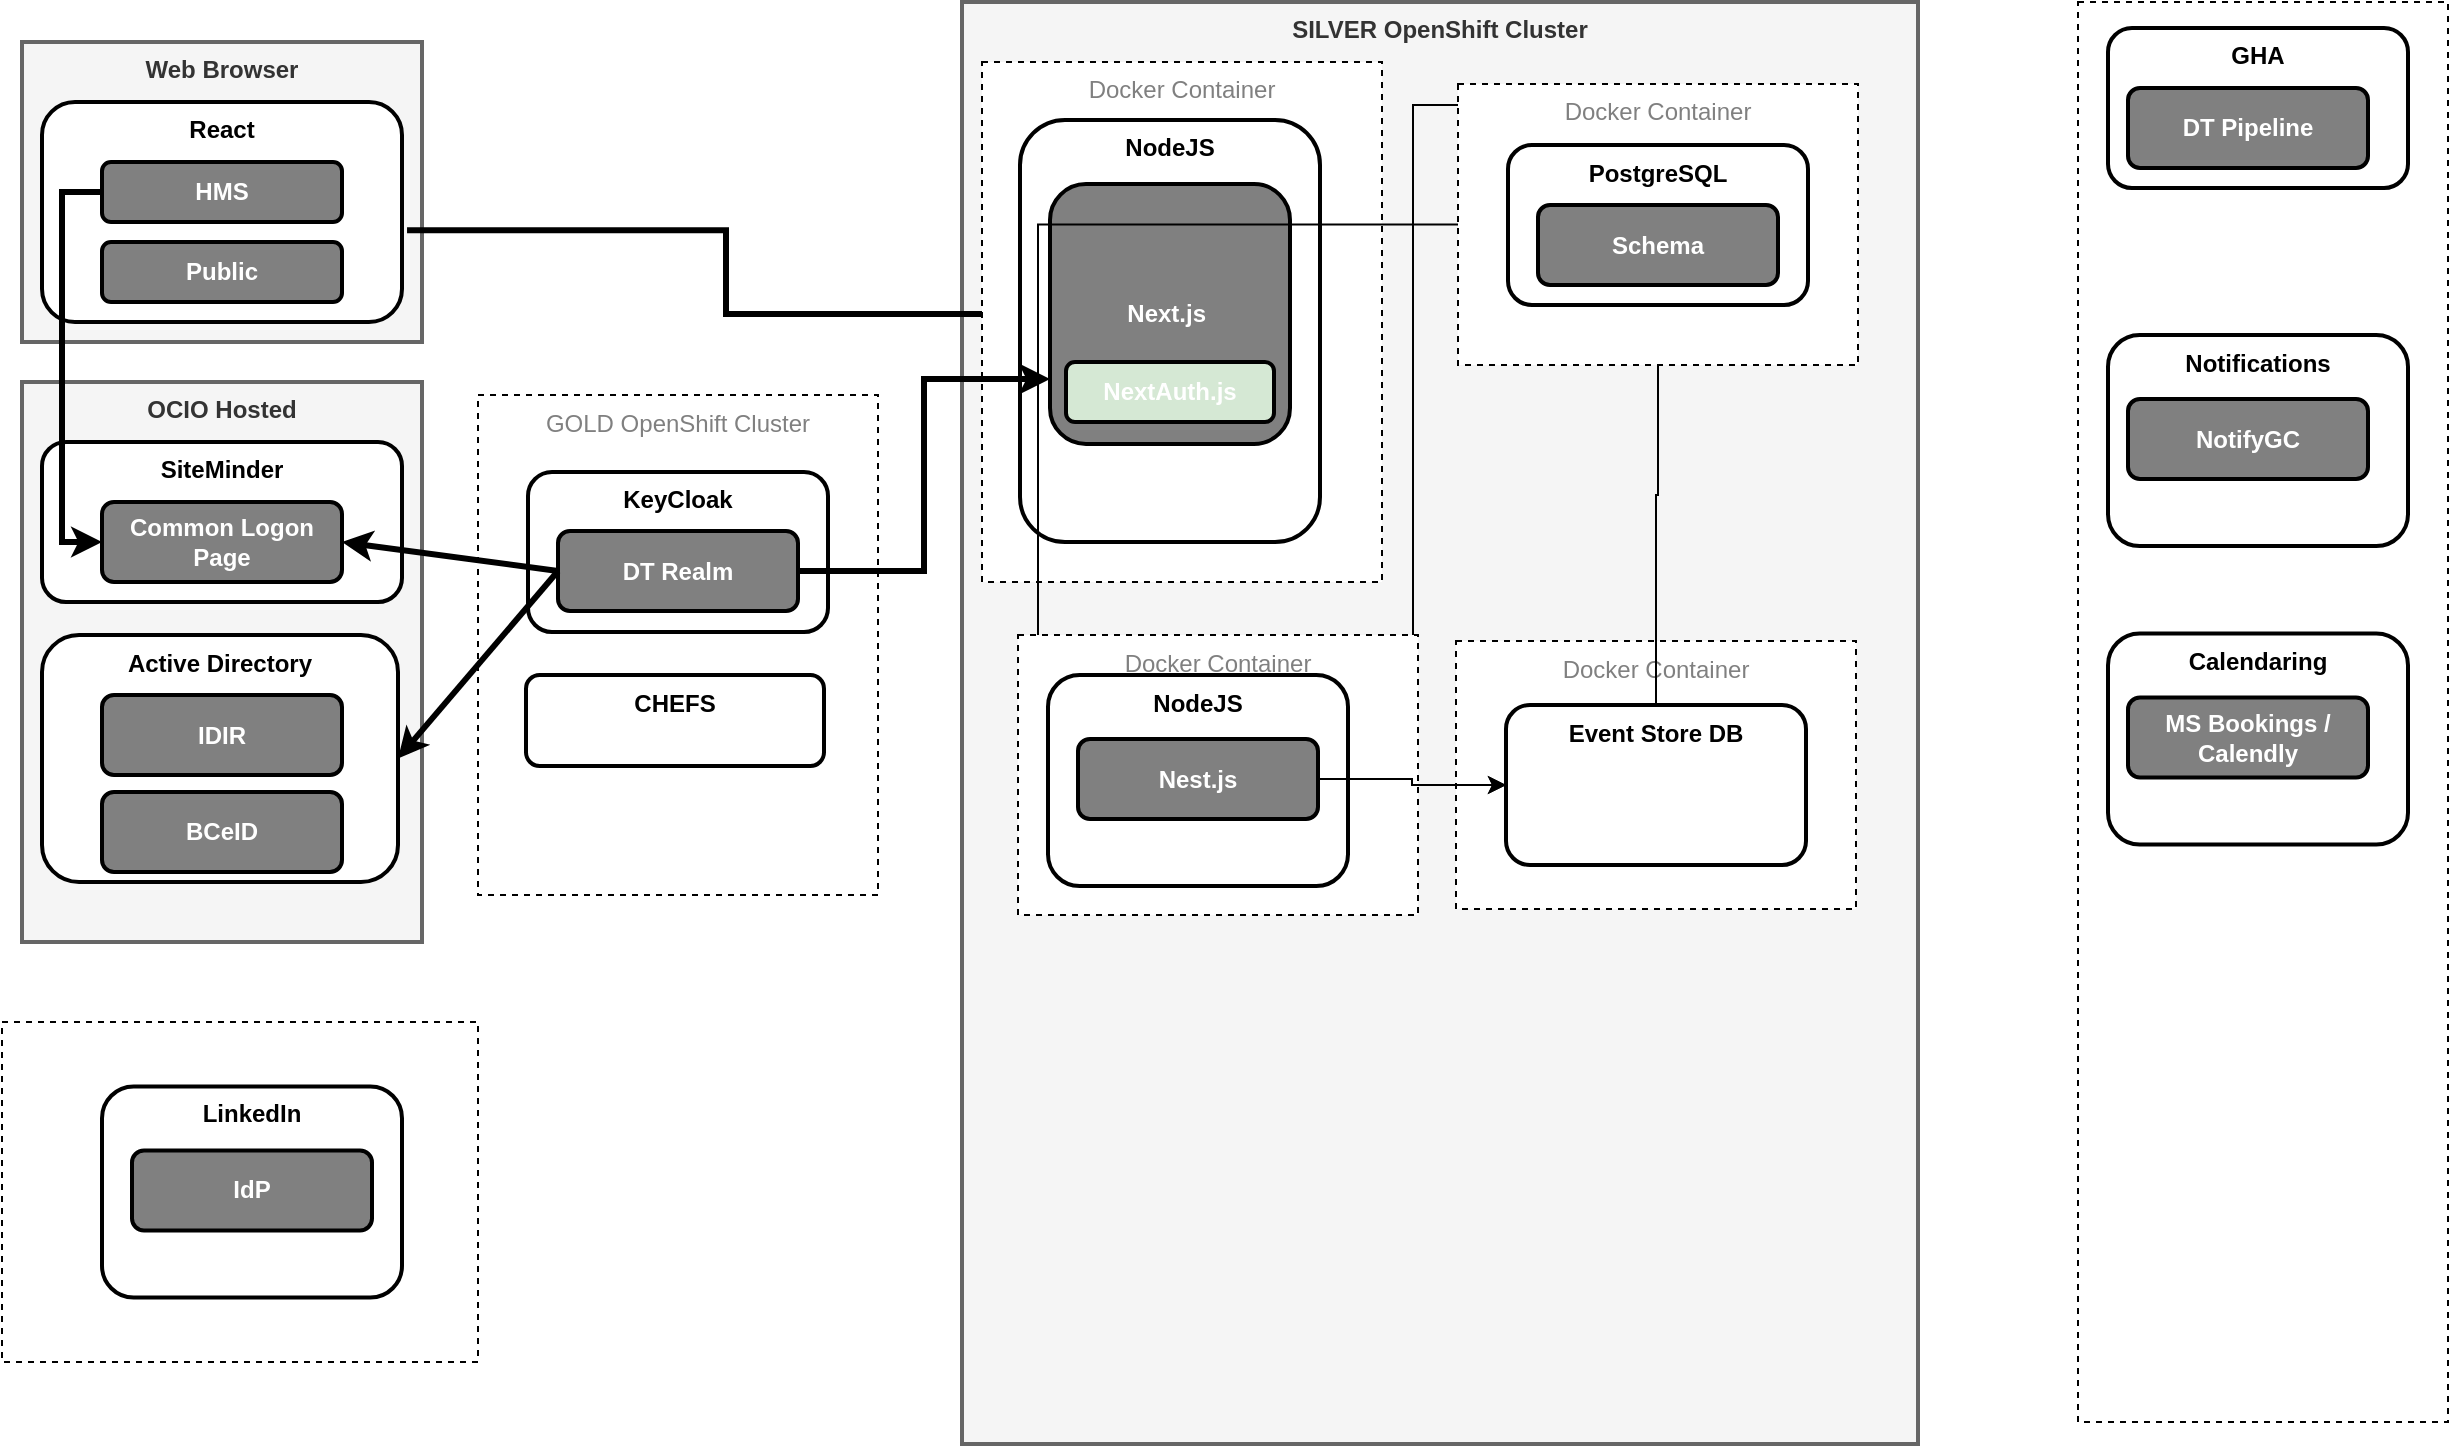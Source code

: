 <mxfile version="21.6.5" type="device" pages="2">
  <diagram id="6HLd_mwrC9RvBNphtoS-" name="Architecture Diagram">
    <mxGraphModel dx="1976" dy="1209" grid="1" gridSize="10" guides="1" tooltips="1" connect="1" arrows="1" fold="1" page="1" pageScale="1" pageWidth="1400" pageHeight="850" math="0" shadow="0">
      <root>
        <mxCell id="K_QBuxMU5SZqhzT2xsRf-0" />
        <mxCell id="K_QBuxMU5SZqhzT2xsRf-1" parent="K_QBuxMU5SZqhzT2xsRf-0" />
        <mxCell id="HckMGEewVgxjDHICPdSF-1" value="" style="rounded=0;whiteSpace=wrap;html=1;strokeWidth=1;fillColor=#FFFFFF;fontColor=#808080;dashed=1;verticalAlign=top;" vertex="1" parent="K_QBuxMU5SZqhzT2xsRf-1">
          <mxGeometry x="52" y="520" width="238" height="170" as="geometry" />
        </mxCell>
        <mxCell id="1aVcnSjk-FRP3_ZyV93Z-18" value="" style="rounded=0;whiteSpace=wrap;html=1;strokeWidth=1;fillColor=#FFFFFF;fontColor=#808080;dashed=1;verticalAlign=top;" parent="K_QBuxMU5SZqhzT2xsRf-1" vertex="1">
          <mxGeometry x="1090" y="10" width="185" height="710" as="geometry" />
        </mxCell>
        <mxCell id="1aVcnSjk-FRP3_ZyV93Z-11" value="NodeJS" style="rounded=1;whiteSpace=wrap;html=1;strokeWidth=2;verticalAlign=top;fontStyle=1" parent="K_QBuxMU5SZqhzT2xsRf-1" vertex="1">
          <mxGeometry x="849" y="435.5" width="150" height="211" as="geometry" />
        </mxCell>
        <mxCell id="K_QBuxMU5SZqhzT2xsRf-2" value="Web Browser" style="rounded=0;whiteSpace=wrap;html=1;verticalAlign=top;fillColor=#f5f5f5;strokeColor=#666666;fontColor=#333333;strokeWidth=2;fontStyle=1" parent="K_QBuxMU5SZqhzT2xsRf-1" vertex="1">
          <mxGeometry x="62" y="30" width="200" height="150" as="geometry" />
        </mxCell>
        <mxCell id="K_QBuxMU5SZqhzT2xsRf-3" value="React" style="rounded=1;whiteSpace=wrap;html=1;strokeWidth=2;verticalAlign=top;fontStyle=1" parent="K_QBuxMU5SZqhzT2xsRf-1" vertex="1">
          <mxGeometry x="72" y="60" width="180" height="110" as="geometry" />
        </mxCell>
        <mxCell id="K_QBuxMU5SZqhzT2xsRf-4" value="HMS" style="rounded=1;whiteSpace=wrap;html=1;strokeWidth=2;fillColor=#808080;fontColor=#FFFFFF;fontStyle=1" parent="K_QBuxMU5SZqhzT2xsRf-1" vertex="1">
          <mxGeometry x="102" y="90" width="120" height="30" as="geometry" />
        </mxCell>
        <mxCell id="K_QBuxMU5SZqhzT2xsRf-5" value="Public" style="rounded=1;whiteSpace=wrap;html=1;strokeWidth=2;fillColor=#808080;fontColor=#FFFFFF;fontStyle=1;" parent="K_QBuxMU5SZqhzT2xsRf-1" vertex="1">
          <mxGeometry x="102" y="130" width="120" height="30" as="geometry" />
        </mxCell>
        <mxCell id="K_QBuxMU5SZqhzT2xsRf-6" value="OCIO Hosted" style="rounded=0;whiteSpace=wrap;html=1;verticalAlign=top;fillColor=#f5f5f5;strokeColor=#666666;fontColor=#333333;strokeWidth=2;fontStyle=1" parent="K_QBuxMU5SZqhzT2xsRf-1" vertex="1">
          <mxGeometry x="62" y="200" width="200" height="280" as="geometry" />
        </mxCell>
        <mxCell id="K_QBuxMU5SZqhzT2xsRf-7" value="SiteMinder" style="rounded=1;whiteSpace=wrap;html=1;strokeWidth=2;verticalAlign=top;fontStyle=1" parent="K_QBuxMU5SZqhzT2xsRf-1" vertex="1">
          <mxGeometry x="72" y="230" width="180" height="80" as="geometry" />
        </mxCell>
        <mxCell id="K_QBuxMU5SZqhzT2xsRf-8" value="Common Logon Page" style="rounded=1;whiteSpace=wrap;html=1;strokeWidth=2;fillColor=#808080;fontColor=#FFFFFF;fontStyle=1" parent="K_QBuxMU5SZqhzT2xsRf-1" vertex="1">
          <mxGeometry x="102" y="260" width="120" height="40" as="geometry" />
        </mxCell>
        <mxCell id="K_QBuxMU5SZqhzT2xsRf-12" style="edgeStyle=orthogonalEdgeStyle;rounded=0;orthogonalLoop=1;jettySize=auto;html=1;startArrow=classic;startFill=1;endArrow=none;endFill=0;fontColor=#FFFFFF;entryX=0;entryY=0.5;entryDx=0;entryDy=0;strokeWidth=3;exitX=0;exitY=0.5;exitDx=0;exitDy=0;" parent="K_QBuxMU5SZqhzT2xsRf-1" source="K_QBuxMU5SZqhzT2xsRf-8" target="K_QBuxMU5SZqhzT2xsRf-4" edge="1">
          <mxGeometry relative="1" as="geometry">
            <mxPoint x="2" y="115" as="targetPoint" />
            <mxPoint x="102" y="280" as="sourcePoint" />
          </mxGeometry>
        </mxCell>
        <mxCell id="K_QBuxMU5SZqhzT2xsRf-16" value="SILVER OpenShift Cluster" style="rounded=0;whiteSpace=wrap;html=1;verticalAlign=top;fillColor=#f5f5f5;strokeColor=#666666;fontColor=#333333;strokeWidth=2;fontStyle=1" parent="K_QBuxMU5SZqhzT2xsRf-1" vertex="1">
          <mxGeometry x="532" y="10" width="478" height="721" as="geometry" />
        </mxCell>
        <mxCell id="K_QBuxMU5SZqhzT2xsRf-23" style="edgeStyle=orthogonalEdgeStyle;rounded=0;orthogonalLoop=1;jettySize=auto;html=1;startArrow=classic;startFill=1;endArrow=none;endFill=0;fontColor=#FFFFFF;entryX=1.014;entryY=0.583;entryDx=0;entryDy=0;strokeWidth=3;entryPerimeter=0;exitX=0;exitY=0.5;exitDx=0;exitDy=0;" parent="K_QBuxMU5SZqhzT2xsRf-1" source="lvxmBx3G2S1z5PVKEt38-3" target="K_QBuxMU5SZqhzT2xsRf-3" edge="1">
          <mxGeometry relative="1" as="geometry">
            <mxPoint x="231.69" y="103.759" as="targetPoint" />
            <mxPoint x="570" y="140" as="sourcePoint" />
          </mxGeometry>
        </mxCell>
        <mxCell id="K_QBuxMU5SZqhzT2xsRf-24" value="GOLD OpenShift Cluster" style="rounded=0;whiteSpace=wrap;html=1;strokeWidth=1;fillColor=#FFFFFF;fontColor=#808080;dashed=1;verticalAlign=top;" parent="K_QBuxMU5SZqhzT2xsRf-1" vertex="1">
          <mxGeometry x="290" y="206.5" width="200" height="250" as="geometry" />
        </mxCell>
        <mxCell id="K_QBuxMU5SZqhzT2xsRf-25" value="KeyCloak" style="rounded=1;whiteSpace=wrap;html=1;strokeWidth=2;verticalAlign=top;fontStyle=1" parent="K_QBuxMU5SZqhzT2xsRf-1" vertex="1">
          <mxGeometry x="315" y="245" width="150" height="80" as="geometry" />
        </mxCell>
        <mxCell id="K_QBuxMU5SZqhzT2xsRf-26" style="rounded=0;orthogonalLoop=1;jettySize=auto;html=1;startArrow=classic;startFill=1;endArrow=none;endFill=0;fontColor=#FFFFFF;strokeWidth=3;exitX=1;exitY=0.5;exitDx=0;exitDy=0;entryX=0;entryY=0.5;entryDx=0;entryDy=0;" parent="K_QBuxMU5SZqhzT2xsRf-1" source="K_QBuxMU5SZqhzT2xsRf-8" edge="1" target="K_QBuxMU5SZqhzT2xsRf-29">
          <mxGeometry relative="1" as="geometry">
            <mxPoint x="340" y="341" as="targetPoint" />
            <mxPoint x="327" y="143.833" as="sourcePoint" />
          </mxGeometry>
        </mxCell>
        <mxCell id="K_QBuxMU5SZqhzT2xsRf-29" value="DT Realm" style="rounded=1;whiteSpace=wrap;html=1;strokeWidth=2;fillColor=#808080;fontColor=#FFFFFF;fontStyle=1" parent="K_QBuxMU5SZqhzT2xsRf-1" vertex="1">
          <mxGeometry x="330" y="274.5" width="120" height="40" as="geometry" />
        </mxCell>
        <mxCell id="K_QBuxMU5SZqhzT2xsRf-32" value="Docker Container" style="rounded=0;whiteSpace=wrap;html=1;strokeWidth=1;fillColor=#FFFFFF;fontColor=#808080;dashed=1;verticalAlign=top;" parent="K_QBuxMU5SZqhzT2xsRf-1" vertex="1">
          <mxGeometry x="542" y="40" width="200" height="260" as="geometry" />
        </mxCell>
        <mxCell id="K_QBuxMU5SZqhzT2xsRf-102" value="Active Directory" style="rounded=1;whiteSpace=wrap;html=1;strokeWidth=2;verticalAlign=top;fontStyle=1" parent="K_QBuxMU5SZqhzT2xsRf-1" vertex="1">
          <mxGeometry x="72" y="326.5" width="178" height="123.5" as="geometry" />
        </mxCell>
        <mxCell id="K_QBuxMU5SZqhzT2xsRf-103" value="IDIR" style="rounded=1;whiteSpace=wrap;html=1;strokeWidth=2;fillColor=#808080;fontColor=#FFFFFF;fontStyle=1" parent="K_QBuxMU5SZqhzT2xsRf-1" vertex="1">
          <mxGeometry x="102" y="356.5" width="120" height="40" as="geometry" />
        </mxCell>
        <mxCell id="K_QBuxMU5SZqhzT2xsRf-104" style="rounded=0;orthogonalLoop=1;jettySize=auto;html=1;startArrow=classic;startFill=1;endArrow=none;endFill=0;fontColor=#FFFFFF;entryX=0;entryY=0.5;entryDx=0;entryDy=0;strokeWidth=3;exitX=1;exitY=0.5;exitDx=0;exitDy=0;" parent="K_QBuxMU5SZqhzT2xsRf-1" source="K_QBuxMU5SZqhzT2xsRf-102" target="K_QBuxMU5SZqhzT2xsRf-29" edge="1">
          <mxGeometry relative="1" as="geometry">
            <mxPoint x="932" y="450" as="targetPoint" />
            <mxPoint x="1032" y="438" as="sourcePoint" />
          </mxGeometry>
        </mxCell>
        <mxCell id="K_QBuxMU5SZqhzT2xsRf-112" value="Docker Container" style="rounded=0;whiteSpace=wrap;html=1;strokeWidth=1;fillColor=#FFFFFF;fontColor=#808080;dashed=1;verticalAlign=top;" parent="K_QBuxMU5SZqhzT2xsRf-1" vertex="1">
          <mxGeometry x="779" y="329.5" width="200" height="134" as="geometry" />
        </mxCell>
        <mxCell id="K_QBuxMU5SZqhzT2xsRf-113" value="GHA" style="rounded=1;whiteSpace=wrap;html=1;strokeWidth=2;verticalAlign=top;fontStyle=1" parent="K_QBuxMU5SZqhzT2xsRf-1" vertex="1">
          <mxGeometry x="1105" y="23" width="150" height="80" as="geometry" />
        </mxCell>
        <mxCell id="K_QBuxMU5SZqhzT2xsRf-114" value="DT Pipeline" style="rounded=1;whiteSpace=wrap;html=1;strokeWidth=2;fillColor=#808080;fontColor=#FFFFFF;fontStyle=1" parent="K_QBuxMU5SZqhzT2xsRf-1" vertex="1">
          <mxGeometry x="1115" y="53" width="120" height="40" as="geometry" />
        </mxCell>
        <mxCell id="lvxmBx3G2S1z5PVKEt38-1" value="NodeJS" style="rounded=1;whiteSpace=wrap;html=1;strokeWidth=2;verticalAlign=top;fontStyle=1" parent="K_QBuxMU5SZqhzT2xsRf-1" vertex="1">
          <mxGeometry x="561" y="69" width="150" height="211" as="geometry" />
        </mxCell>
        <mxCell id="1aVcnSjk-FRP3_ZyV93Z-8" style="edgeStyle=orthogonalEdgeStyle;rounded=0;orthogonalLoop=1;jettySize=auto;html=1;entryX=0;entryY=0.5;entryDx=0;entryDy=0;" parent="K_QBuxMU5SZqhzT2xsRf-1" source="lvxmBx3G2S1z5PVKEt38-2" target="1aVcnSjk-FRP3_ZyV93Z-0" edge="1">
          <mxGeometry relative="1" as="geometry" />
        </mxCell>
        <mxCell id="1aVcnSjk-FRP3_ZyV93Z-9" style="edgeStyle=orthogonalEdgeStyle;rounded=0;orthogonalLoop=1;jettySize=auto;html=1;entryX=0.5;entryY=0;entryDx=0;entryDy=0;" parent="K_QBuxMU5SZqhzT2xsRf-1" source="lvxmBx3G2S1z5PVKEt38-2" target="1aVcnSjk-FRP3_ZyV93Z-5" edge="1">
          <mxGeometry relative="1" as="geometry" />
        </mxCell>
        <mxCell id="lvxmBx3G2S1z5PVKEt38-3" value="Next.js&amp;nbsp;" style="rounded=1;whiteSpace=wrap;html=1;strokeWidth=2;fillColor=#808080;fontColor=#FFFFFF;fontStyle=1" parent="K_QBuxMU5SZqhzT2xsRf-1" vertex="1">
          <mxGeometry x="576" y="101" width="120" height="130" as="geometry" />
        </mxCell>
        <mxCell id="K_QBuxMU5SZqhzT2xsRf-35" style="edgeStyle=orthogonalEdgeStyle;rounded=0;orthogonalLoop=1;jettySize=auto;html=1;startArrow=classic;startFill=1;endArrow=none;endFill=0;fontColor=#FFFFFF;entryX=1;entryY=0.5;entryDx=0;entryDy=0;strokeWidth=3;exitX=0;exitY=0.75;exitDx=0;exitDy=0;" parent="K_QBuxMU5SZqhzT2xsRf-1" source="lvxmBx3G2S1z5PVKEt38-3" target="K_QBuxMU5SZqhzT2xsRf-29" edge="1">
          <mxGeometry relative="1" as="geometry">
            <mxPoint x="232" y="144" as="targetPoint" />
            <mxPoint x="643" y="239.5" as="sourcePoint" />
          </mxGeometry>
        </mxCell>
        <mxCell id="HckMGEewVgxjDHICPdSF-3" style="edgeStyle=orthogonalEdgeStyle;rounded=0;orthogonalLoop=1;jettySize=auto;html=1;entryX=0.5;entryY=1;entryDx=0;entryDy=0;" edge="1" parent="K_QBuxMU5SZqhzT2xsRf-1" source="1aVcnSjk-FRP3_ZyV93Z-0" target="1aVcnSjk-FRP3_ZyV93Z-6">
          <mxGeometry relative="1" as="geometry" />
        </mxCell>
        <mxCell id="1aVcnSjk-FRP3_ZyV93Z-0" value="Event Store DB" style="rounded=1;whiteSpace=wrap;html=1;strokeWidth=2;verticalAlign=top;fontStyle=1" parent="K_QBuxMU5SZqhzT2xsRf-1" vertex="1">
          <mxGeometry x="804" y="361.5" width="150" height="80" as="geometry" />
        </mxCell>
        <mxCell id="1aVcnSjk-FRP3_ZyV93Z-27" style="edgeStyle=orthogonalEdgeStyle;rounded=0;orthogonalLoop=1;jettySize=auto;html=1;entryX=0;entryY=0.5;entryDx=0;entryDy=0;" parent="K_QBuxMU5SZqhzT2xsRf-1" source="1aVcnSjk-FRP3_ZyV93Z-4" target="lvxmBx3G2S1z5PVKEt38-2" edge="1">
          <mxGeometry relative="1" as="geometry" />
        </mxCell>
        <mxCell id="1aVcnSjk-FRP3_ZyV93Z-4" value="Docker Container" style="rounded=0;whiteSpace=wrap;html=1;strokeWidth=1;fillColor=#FFFFFF;fontColor=#808080;dashed=1;verticalAlign=top;" parent="K_QBuxMU5SZqhzT2xsRf-1" vertex="1">
          <mxGeometry x="780" y="51" width="200" height="140.5" as="geometry" />
        </mxCell>
        <mxCell id="1aVcnSjk-FRP3_ZyV93Z-5" value="PostgreSQL" style="rounded=1;whiteSpace=wrap;html=1;strokeWidth=2;verticalAlign=top;fontStyle=1" parent="K_QBuxMU5SZqhzT2xsRf-1" vertex="1">
          <mxGeometry x="805" y="81.5" width="150" height="80" as="geometry" />
        </mxCell>
        <mxCell id="1aVcnSjk-FRP3_ZyV93Z-6" value="Schema" style="rounded=1;whiteSpace=wrap;html=1;strokeWidth=2;fillColor=#808080;fontColor=#FFFFFF;fontStyle=1" parent="K_QBuxMU5SZqhzT2xsRf-1" vertex="1">
          <mxGeometry x="820" y="111.5" width="120" height="40" as="geometry" />
        </mxCell>
        <mxCell id="1aVcnSjk-FRP3_ZyV93Z-10" value="Docker Container" style="rounded=0;whiteSpace=wrap;html=1;strokeWidth=1;fillColor=#FFFFFF;fontColor=#808080;dashed=1;verticalAlign=top;" parent="K_QBuxMU5SZqhzT2xsRf-1" vertex="1">
          <mxGeometry x="560" y="326.5" width="200" height="140" as="geometry" />
        </mxCell>
        <mxCell id="1aVcnSjk-FRP3_ZyV93Z-13" value="NodeJS" style="rounded=1;whiteSpace=wrap;html=1;strokeWidth=2;verticalAlign=top;fontStyle=1" parent="K_QBuxMU5SZqhzT2xsRf-1" vertex="1">
          <mxGeometry x="575" y="346.5" width="150" height="105.5" as="geometry" />
        </mxCell>
        <mxCell id="1aVcnSjk-FRP3_ZyV93Z-15" value="BCeID" style="rounded=1;whiteSpace=wrap;html=1;strokeWidth=2;fillColor=#808080;fontColor=#FFFFFF;fontStyle=1" parent="K_QBuxMU5SZqhzT2xsRf-1" vertex="1">
          <mxGeometry x="102" y="405" width="120" height="40" as="geometry" />
        </mxCell>
        <mxCell id="HckMGEewVgxjDHICPdSF-2" style="edgeStyle=orthogonalEdgeStyle;rounded=0;orthogonalLoop=1;jettySize=auto;html=1;exitX=1;exitY=0.5;exitDx=0;exitDy=0;entryX=0;entryY=0.5;entryDx=0;entryDy=0;" edge="1" parent="K_QBuxMU5SZqhzT2xsRf-1" source="lvxmBx3G2S1z5PVKEt38-2" target="1aVcnSjk-FRP3_ZyV93Z-0">
          <mxGeometry relative="1" as="geometry" />
        </mxCell>
        <mxCell id="lvxmBx3G2S1z5PVKEt38-2" value="Nest.js" style="rounded=1;whiteSpace=wrap;html=1;strokeWidth=2;fillColor=#808080;fontColor=#FFFFFF;fontStyle=1" parent="K_QBuxMU5SZqhzT2xsRf-1" vertex="1">
          <mxGeometry x="590" y="378.5" width="120" height="40" as="geometry" />
        </mxCell>
        <mxCell id="1aVcnSjk-FRP3_ZyV93Z-19" value="Calendaring" style="rounded=1;whiteSpace=wrap;html=1;strokeWidth=2;verticalAlign=top;fontStyle=1" parent="K_QBuxMU5SZqhzT2xsRf-1" vertex="1">
          <mxGeometry x="1105" y="325.75" width="150" height="105.5" as="geometry" />
        </mxCell>
        <mxCell id="1aVcnSjk-FRP3_ZyV93Z-20" value="MS Bookings / Calendly" style="rounded=1;whiteSpace=wrap;html=1;strokeWidth=2;fillColor=#808080;fontColor=#FFFFFF;fontStyle=1" parent="K_QBuxMU5SZqhzT2xsRf-1" vertex="1">
          <mxGeometry x="1115" y="357.75" width="120" height="40" as="geometry" />
        </mxCell>
        <mxCell id="1aVcnSjk-FRP3_ZyV93Z-21" value="Notifications" style="rounded=1;whiteSpace=wrap;html=1;strokeWidth=2;verticalAlign=top;fontStyle=1" parent="K_QBuxMU5SZqhzT2xsRf-1" vertex="1">
          <mxGeometry x="1105" y="176.5" width="150" height="105.5" as="geometry" />
        </mxCell>
        <mxCell id="1aVcnSjk-FRP3_ZyV93Z-22" value="NotifyGC" style="rounded=1;whiteSpace=wrap;html=1;strokeWidth=2;fillColor=#808080;fontColor=#FFFFFF;fontStyle=1" parent="K_QBuxMU5SZqhzT2xsRf-1" vertex="1">
          <mxGeometry x="1115" y="208.5" width="120" height="40" as="geometry" />
        </mxCell>
        <mxCell id="1aVcnSjk-FRP3_ZyV93Z-23" value="CHEFS" style="rounded=1;whiteSpace=wrap;html=1;strokeWidth=2;verticalAlign=top;fontStyle=1" parent="K_QBuxMU5SZqhzT2xsRf-1" vertex="1">
          <mxGeometry x="314" y="346.5" width="149" height="45.5" as="geometry" />
        </mxCell>
        <mxCell id="1aVcnSjk-FRP3_ZyV93Z-24" value="LinkedIn" style="rounded=1;whiteSpace=wrap;html=1;strokeWidth=2;verticalAlign=top;fontStyle=1" parent="K_QBuxMU5SZqhzT2xsRf-1" vertex="1">
          <mxGeometry x="102" y="552.25" width="150" height="105.5" as="geometry" />
        </mxCell>
        <mxCell id="1aVcnSjk-FRP3_ZyV93Z-25" value="IdP" style="rounded=1;whiteSpace=wrap;html=1;strokeWidth=2;fillColor=#808080;fontColor=#FFFFFF;fontStyle=1" parent="K_QBuxMU5SZqhzT2xsRf-1" vertex="1">
          <mxGeometry x="117" y="584.25" width="120" height="40" as="geometry" />
        </mxCell>
        <mxCell id="1aVcnSjk-FRP3_ZyV93Z-26" value="NextAuth.js" style="rounded=1;whiteSpace=wrap;html=1;strokeWidth=2;fillColor=#D5E8D4;fontColor=#FFFFFF;fontStyle=1" parent="K_QBuxMU5SZqhzT2xsRf-1" vertex="1">
          <mxGeometry x="584" y="190" width="104" height="30" as="geometry" />
        </mxCell>
      </root>
    </mxGraphModel>
  </diagram>
  <diagram id="BIldbbULvtUkc220KA2_" name="Application Component">
    <mxGraphModel dx="1114" dy="884" grid="0" gridSize="10" guides="1" tooltips="1" connect="1" arrows="1" fold="1" page="1" pageScale="1" pageWidth="850" pageHeight="1100" math="0" shadow="0">
      <root>
        <mxCell id="0" />
        <mxCell id="1" parent="0" />
        <mxCell id="RN6cQX0lJjeSEOgLcvaP-51" value="" style="rounded=0;whiteSpace=wrap;html=1;fillColor=#dae8fc;strokeColor=#6c8ebf;" parent="1" vertex="1">
          <mxGeometry x="520" y="360" width="717" height="220" as="geometry" />
        </mxCell>
        <mxCell id="RN6cQX0lJjeSEOgLcvaP-50" value="" style="rounded=0;whiteSpace=wrap;html=1;fillColor=#e1d5e7;strokeColor=#9673a6;" parent="1" vertex="1">
          <mxGeometry y="360" width="520" height="220" as="geometry" />
        </mxCell>
        <mxCell id="RN6cQX0lJjeSEOgLcvaP-49" value="" style="rounded=0;whiteSpace=wrap;html=1;fillColor=#d5e8d4;strokeColor=#82b366;" parent="1" vertex="1">
          <mxGeometry y="240" width="1237" height="120" as="geometry" />
        </mxCell>
        <mxCell id="RN6cQX0lJjeSEOgLcvaP-48" value="" style="rounded=0;whiteSpace=wrap;html=1;fillColor=#ffe6cc;strokeColor=#d79b00;" parent="1" vertex="1">
          <mxGeometry y="120" width="1236" height="120" as="geometry" />
        </mxCell>
        <mxCell id="RN6cQX0lJjeSEOgLcvaP-47" value="" style="rounded=0;whiteSpace=wrap;html=1;fillColor=#fff2cc;strokeColor=#d6b656;" parent="1" vertex="1">
          <mxGeometry width="1236" height="120" as="geometry" />
        </mxCell>
        <mxCell id="RN6cQX0lJjeSEOgLcvaP-19" style="edgeStyle=orthogonalEdgeStyle;rounded=0;orthogonalLoop=1;jettySize=auto;html=1;exitX=0.5;exitY=1;exitDx=0;exitDy=0;strokeWidth=2;" parent="1" source="RN6cQX0lJjeSEOgLcvaP-1" target="RN6cQX0lJjeSEOgLcvaP-8" edge="1">
          <mxGeometry relative="1" as="geometry" />
        </mxCell>
        <mxCell id="RN6cQX0lJjeSEOgLcvaP-1" value="Front Counter" style="rounded=0;whiteSpace=wrap;html=1;" parent="1" vertex="1">
          <mxGeometry x="40" y="40" width="120" height="60" as="geometry" />
        </mxCell>
        <mxCell id="RN6cQX0lJjeSEOgLcvaP-20" style="edgeStyle=orthogonalEdgeStyle;rounded=0;orthogonalLoop=1;jettySize=auto;html=1;exitX=0.5;exitY=1;exitDx=0;exitDy=0;entryX=0.5;entryY=0;entryDx=0;entryDy=0;strokeWidth=2;" parent="1" source="RN6cQX0lJjeSEOgLcvaP-2" target="RN6cQX0lJjeSEOgLcvaP-13" edge="1">
          <mxGeometry relative="1" as="geometry" />
        </mxCell>
        <mxCell id="RN6cQX0lJjeSEOgLcvaP-2" value="MMS&lt;br&gt;Fox Pro&lt;br&gt;" style="rounded=0;whiteSpace=wrap;html=1;" parent="1" vertex="1">
          <mxGeometry x="180" y="40" width="120" height="60" as="geometry" />
        </mxCell>
        <mxCell id="RN6cQX0lJjeSEOgLcvaP-21" style="edgeStyle=orthogonalEdgeStyle;rounded=0;orthogonalLoop=1;jettySize=auto;html=1;exitX=0.5;exitY=1;exitDx=0;exitDy=0;entryX=0.85;entryY=0.05;entryDx=0;entryDy=0;entryPerimeter=0;strokeWidth=2;" parent="1" source="RN6cQX0lJjeSEOgLcvaP-3" target="RN6cQX0lJjeSEOgLcvaP-13" edge="1">
          <mxGeometry relative="1" as="geometry" />
        </mxCell>
        <mxCell id="RN6cQX0lJjeSEOgLcvaP-3" value="Securities&lt;br&gt;Fox Pro&lt;br&gt;" style="rounded=0;whiteSpace=wrap;html=1;" parent="1" vertex="1">
          <mxGeometry x="320" y="40" width="120" height="60" as="geometry" />
        </mxCell>
        <mxCell id="RN6cQX0lJjeSEOgLcvaP-22" style="edgeStyle=orthogonalEdgeStyle;rounded=0;orthogonalLoop=1;jettySize=auto;html=1;exitX=0.5;exitY=1;exitDx=0;exitDy=0;entryX=0.5;entryY=0;entryDx=0;entryDy=0;strokeWidth=2;" parent="1" source="RN6cQX0lJjeSEOgLcvaP-4" target="RN6cQX0lJjeSEOgLcvaP-9" edge="1">
          <mxGeometry relative="1" as="geometry" />
        </mxCell>
        <mxCell id="RN6cQX0lJjeSEOgLcvaP-4" value="NROS&lt;br&gt;(Replaces FC)&lt;br&gt;" style="rounded=0;whiteSpace=wrap;html=1;" parent="1" vertex="1">
          <mxGeometry x="460" y="40" width="120" height="60" as="geometry" />
        </mxCell>
        <mxCell id="RN6cQX0lJjeSEOgLcvaP-23" style="edgeStyle=orthogonalEdgeStyle;rounded=0;orthogonalLoop=1;jettySize=auto;html=1;exitX=0.5;exitY=1;exitDx=0;exitDy=0;entryX=0.5;entryY=0;entryDx=0;entryDy=0;strokeWidth=2;" parent="1" source="RN6cQX0lJjeSEOgLcvaP-5" target="RN6cQX0lJjeSEOgLcvaP-10" edge="1">
          <mxGeometry relative="1" as="geometry" />
        </mxCell>
        <mxCell id="RN6cQX0lJjeSEOgLcvaP-26" style="edgeStyle=orthogonalEdgeStyle;rounded=0;orthogonalLoop=1;jettySize=auto;html=1;exitX=0.75;exitY=1;exitDx=0;exitDy=0;entryX=0;entryY=0.5;entryDx=0;entryDy=0;strokeColor=#000000;jumpStyle=sharp;dashed=1;strokeWidth=2;" parent="1" source="RN6cQX0lJjeSEOgLcvaP-5" target="RN6cQX0lJjeSEOgLcvaP-11" edge="1">
          <mxGeometry relative="1" as="geometry">
            <Array as="points">
              <mxPoint x="690" y="120" />
              <mxPoint x="750" y="120" />
              <mxPoint x="750" y="190" />
            </Array>
          </mxGeometry>
        </mxCell>
        <mxCell id="RN6cQX0lJjeSEOgLcvaP-5" value="NRIS&lt;br&gt;" style="rounded=0;whiteSpace=wrap;html=1;" parent="1" vertex="1">
          <mxGeometry x="600" y="40" width="120" height="60" as="geometry" />
        </mxCell>
        <mxCell id="RN6cQX0lJjeSEOgLcvaP-24" style="edgeStyle=orthogonalEdgeStyle;rounded=0;orthogonalLoop=1;jettySize=auto;html=1;exitX=0.5;exitY=1;exitDx=0;exitDy=0;entryX=0.25;entryY=0;entryDx=0;entryDy=0;strokeWidth=2;" parent="1" source="RN6cQX0lJjeSEOgLcvaP-6" target="RN6cQX0lJjeSEOgLcvaP-11" edge="1">
          <mxGeometry relative="1" as="geometry" />
        </mxCell>
        <mxCell id="RN6cQX0lJjeSEOgLcvaP-6" value="Core" style="rounded=0;whiteSpace=wrap;html=1;" parent="1" vertex="1">
          <mxGeometry x="740" y="40" width="120" height="60" as="geometry" />
        </mxCell>
        <mxCell id="RN6cQX0lJjeSEOgLcvaP-25" style="edgeStyle=orthogonalEdgeStyle;rounded=0;orthogonalLoop=1;jettySize=auto;html=1;exitX=0.5;exitY=1;exitDx=0;exitDy=0;entryX=0.75;entryY=0;entryDx=0;entryDy=0;strokeWidth=2;" parent="1" source="RN6cQX0lJjeSEOgLcvaP-7" target="RN6cQX0lJjeSEOgLcvaP-11" edge="1">
          <mxGeometry relative="1" as="geometry" />
        </mxCell>
        <mxCell id="RN6cQX0lJjeSEOgLcvaP-7" value="MineSpace" style="rounded=0;whiteSpace=wrap;html=1;" parent="1" vertex="1">
          <mxGeometry x="880" y="40" width="120" height="60" as="geometry" />
        </mxCell>
        <mxCell id="RN6cQX0lJjeSEOgLcvaP-18" style="edgeStyle=orthogonalEdgeStyle;rounded=0;orthogonalLoop=1;jettySize=auto;html=1;exitX=1;exitY=0.5;exitDx=0;exitDy=0;entryX=0.15;entryY=0.05;entryDx=0;entryDy=0;entryPerimeter=0;strokeWidth=2;" parent="1" source="RN6cQX0lJjeSEOgLcvaP-8" target="RN6cQX0lJjeSEOgLcvaP-13" edge="1">
          <mxGeometry relative="1" as="geometry" />
        </mxCell>
        <mxCell id="RN6cQX0lJjeSEOgLcvaP-8" value="WS1" style="rounded=0;whiteSpace=wrap;html=1;" parent="1" vertex="1">
          <mxGeometry x="40" y="160" width="120" height="60" as="geometry" />
        </mxCell>
        <mxCell id="RN6cQX0lJjeSEOgLcvaP-27" style="edgeStyle=orthogonalEdgeStyle;rounded=0;orthogonalLoop=1;jettySize=auto;html=1;exitX=0.5;exitY=1;exitDx=0;exitDy=0;entryX=1;entryY=0.3;entryDx=0;entryDy=0;strokeWidth=2;" parent="1" source="RN6cQX0lJjeSEOgLcvaP-9" target="RN6cQX0lJjeSEOgLcvaP-13" edge="1">
          <mxGeometry relative="1" as="geometry" />
        </mxCell>
        <mxCell id="RN6cQX0lJjeSEOgLcvaP-9" value="MMSAPI" style="rounded=0;whiteSpace=wrap;html=1;" parent="1" vertex="1">
          <mxGeometry x="460" y="160" width="120" height="60" as="geometry" />
        </mxCell>
        <mxCell id="RN6cQX0lJjeSEOgLcvaP-28" style="edgeStyle=orthogonalEdgeStyle;rounded=0;orthogonalLoop=1;jettySize=auto;html=1;exitX=0.5;exitY=1;exitDx=0;exitDy=0;entryX=1;entryY=0.5;entryDx=0;entryDy=0;strokeWidth=2;" parent="1" source="RN6cQX0lJjeSEOgLcvaP-10" target="RN6cQX0lJjeSEOgLcvaP-13" edge="1">
          <mxGeometry relative="1" as="geometry" />
        </mxCell>
        <mxCell id="RN6cQX0lJjeSEOgLcvaP-10" value="MWSL" style="rounded=0;whiteSpace=wrap;html=1;" parent="1" vertex="1">
          <mxGeometry x="600" y="160" width="120" height="60" as="geometry" />
        </mxCell>
        <mxCell id="RN6cQX0lJjeSEOgLcvaP-29" style="edgeStyle=orthogonalEdgeStyle;rounded=0;orthogonalLoop=1;jettySize=auto;html=1;exitX=0.5;exitY=1;exitDx=0;exitDy=0;strokeWidth=2;" parent="1" source="RN6cQX0lJjeSEOgLcvaP-11" target="RN6cQX0lJjeSEOgLcvaP-15" edge="1">
          <mxGeometry relative="1" as="geometry" />
        </mxCell>
        <mxCell id="RN6cQX0lJjeSEOgLcvaP-11" value="MDS API" style="rounded=0;whiteSpace=wrap;html=1;" parent="1" vertex="1">
          <mxGeometry x="810" y="160" width="120" height="60" as="geometry" />
        </mxCell>
        <mxCell id="RN6cQX0lJjeSEOgLcvaP-13" value="MMS" style="shape=cylinder;whiteSpace=wrap;html=1;boundedLbl=1;backgroundOutline=1;" parent="1" vertex="1">
          <mxGeometry x="280" y="250" width="60" height="80" as="geometry" />
        </mxCell>
        <mxCell id="RN6cQX0lJjeSEOgLcvaP-31" style="edgeStyle=orthogonalEdgeStyle;rounded=0;jumpStyle=sharp;orthogonalLoop=1;jettySize=auto;html=1;exitX=1;exitY=0.5;exitDx=0;exitDy=0;entryX=1;entryY=0.7;entryDx=0;entryDy=0;strokeColor=#000000;strokeWidth=2;" parent="1" source="OnFM2HwPU9NsjBUIT68l-7" target="RN6cQX0lJjeSEOgLcvaP-13" edge="1">
          <mxGeometry relative="1" as="geometry">
            <Array as="points">
              <mxPoint x="1203" y="190" />
              <mxPoint x="1203" y="516" />
              <mxPoint x="796" y="516" />
              <mxPoint x="796" y="306" />
            </Array>
          </mxGeometry>
        </mxCell>
        <mxCell id="RN6cQX0lJjeSEOgLcvaP-15" value="MDS" style="shape=cylinder;whiteSpace=wrap;html=1;boundedLbl=1;backgroundOutline=1;" parent="1" vertex="1">
          <mxGeometry x="840" y="250" width="60" height="80" as="geometry" />
        </mxCell>
        <mxCell id="RN6cQX0lJjeSEOgLcvaP-30" value="WSO2" style="rounded=0;whiteSpace=wrap;html=1;fillColor=none;verticalAlign=top;dashed=1;strokeColor=#660000;" parent="1" vertex="1">
          <mxGeometry x="440" y="130" width="300" height="100" as="geometry" />
        </mxCell>
        <mxCell id="RN6cQX0lJjeSEOgLcvaP-33" style="edgeStyle=orthogonalEdgeStyle;rounded=0;jumpStyle=sharp;orthogonalLoop=1;jettySize=auto;html=1;exitX=0.5;exitY=0;exitDx=0;exitDy=0;entryX=0.5;entryY=1;entryDx=0;entryDy=0;strokeColor=#000000;strokeWidth=2;" parent="1" source="RN6cQX0lJjeSEOgLcvaP-32" target="RN6cQX0lJjeSEOgLcvaP-8" edge="1">
          <mxGeometry relative="1" as="geometry" />
        </mxCell>
        <mxCell id="RN6cQX0lJjeSEOgLcvaP-32" value="Finance Gentax" style="rounded=0;whiteSpace=wrap;html=1;" parent="1" vertex="1">
          <mxGeometry x="39" y="370" width="120" height="60" as="geometry" />
        </mxCell>
        <mxCell id="RN6cQX0lJjeSEOgLcvaP-35" style="edgeStyle=orthogonalEdgeStyle;rounded=0;jumpStyle=sharp;orthogonalLoop=1;jettySize=auto;html=1;exitX=1;exitY=0.5;exitDx=0;exitDy=0;entryX=0;entryY=0.5;entryDx=0;entryDy=0;strokeColor=#000000;strokeWidth=2;" parent="1" source="RN6cQX0lJjeSEOgLcvaP-34" target="RN6cQX0lJjeSEOgLcvaP-13" edge="1">
          <mxGeometry relative="1" as="geometry">
            <Array as="points">
              <mxPoint x="240" y="460" />
              <mxPoint x="240" y="290" />
            </Array>
          </mxGeometry>
        </mxCell>
        <mxCell id="RN6cQX0lJjeSEOgLcvaP-34" value="Map Place" style="rounded=0;whiteSpace=wrap;html=1;" parent="1" vertex="1">
          <mxGeometry x="39" y="440" width="120" height="60" as="geometry" />
        </mxCell>
        <mxCell id="RN6cQX0lJjeSEOgLcvaP-37" style="edgeStyle=orthogonalEdgeStyle;rounded=0;jumpStyle=sharp;orthogonalLoop=1;jettySize=auto;html=1;exitX=1;exitY=0.5;exitDx=0;exitDy=0;strokeColor=#000000;entryX=0;entryY=0.7;entryDx=0;entryDy=0;strokeWidth=2;" parent="1" source="RN6cQX0lJjeSEOgLcvaP-36" target="RN6cQX0lJjeSEOgLcvaP-13" edge="1">
          <mxGeometry relative="1" as="geometry">
            <Array as="points">
              <mxPoint x="260" y="530" />
              <mxPoint x="260" y="306" />
            </Array>
          </mxGeometry>
        </mxCell>
        <mxCell id="RN6cQX0lJjeSEOgLcvaP-36" value="GIS DW&lt;br&gt;(BCGW)&lt;br&gt;" style="rounded=0;whiteSpace=wrap;html=1;" parent="1" vertex="1">
          <mxGeometry x="39" y="510" width="120" height="60" as="geometry" />
        </mxCell>
        <mxCell id="RN6cQX0lJjeSEOgLcvaP-41" style="edgeStyle=orthogonalEdgeStyle;rounded=0;jumpStyle=sharp;orthogonalLoop=1;jettySize=auto;html=1;exitX=0;exitY=0.5;exitDx=0;exitDy=0;entryX=0.85;entryY=0.95;entryDx=0;entryDy=0;entryPerimeter=0;strokeColor=#000000;strokeWidth=2;" parent="1" source="RN6cQX0lJjeSEOgLcvaP-38" target="RN6cQX0lJjeSEOgLcvaP-13" edge="1">
          <mxGeometry relative="1" as="geometry" />
        </mxCell>
        <mxCell id="RN6cQX0lJjeSEOgLcvaP-38" value="Excel&lt;br&gt;" style="rounded=0;whiteSpace=wrap;html=1;" parent="1" vertex="1">
          <mxGeometry x="660" y="370" width="120" height="60" as="geometry" />
        </mxCell>
        <mxCell id="RN6cQX0lJjeSEOgLcvaP-42" style="edgeStyle=orthogonalEdgeStyle;rounded=0;jumpStyle=sharp;orthogonalLoop=1;jettySize=auto;html=1;exitX=0;exitY=0.5;exitDx=0;exitDy=0;strokeColor=#000000;strokeWidth=2;" parent="1" source="RN6cQX0lJjeSEOgLcvaP-39" target="RN6cQX0lJjeSEOgLcvaP-13" edge="1">
          <mxGeometry relative="1" as="geometry">
            <mxPoint x="330" y="330" as="targetPoint" />
          </mxGeometry>
        </mxCell>
        <mxCell id="RN6cQX0lJjeSEOgLcvaP-39" value="MS Access" style="rounded=0;whiteSpace=wrap;html=1;" parent="1" vertex="1">
          <mxGeometry x="660" y="440" width="120" height="60" as="geometry" />
        </mxCell>
        <mxCell id="RN6cQX0lJjeSEOgLcvaP-43" style="edgeStyle=orthogonalEdgeStyle;rounded=0;jumpStyle=sharp;orthogonalLoop=1;jettySize=auto;html=1;exitX=0;exitY=0.5;exitDx=0;exitDy=0;strokeColor=#000000;entryX=0.15;entryY=0.95;entryDx=0;entryDy=0;entryPerimeter=0;strokeWidth=2;" parent="1" source="RN6cQX0lJjeSEOgLcvaP-40" target="RN6cQX0lJjeSEOgLcvaP-13" edge="1">
          <mxGeometry relative="1" as="geometry">
            <mxPoint x="330" y="330" as="targetPoint" />
          </mxGeometry>
        </mxCell>
        <mxCell id="RN6cQX0lJjeSEOgLcvaP-40" value="Ad Hoc SQL&lt;br&gt;" style="rounded=0;whiteSpace=wrap;html=1;" parent="1" vertex="1">
          <mxGeometry x="660" y="510" width="120" height="60" as="geometry" />
        </mxCell>
        <mxCell id="RN6cQX0lJjeSEOgLcvaP-45" style="edgeStyle=orthogonalEdgeStyle;rounded=0;jumpStyle=sharp;orthogonalLoop=1;jettySize=auto;html=1;exitX=0.5;exitY=0;exitDx=0;exitDy=0;strokeColor=#000000;strokeWidth=2;" parent="1" source="RN6cQX0lJjeSEOgLcvaP-44" target="RN6cQX0lJjeSEOgLcvaP-15" edge="1">
          <mxGeometry relative="1" as="geometry" />
        </mxCell>
        <mxCell id="RN6cQX0lJjeSEOgLcvaP-44" value="Meta Base&lt;br&gt;" style="rounded=0;whiteSpace=wrap;html=1;" parent="1" vertex="1">
          <mxGeometry x="810" y="370" width="120" height="60" as="geometry" />
        </mxCell>
        <mxCell id="RN6cQX0lJjeSEOgLcvaP-52" value="Front End" style="text;html=1;strokeColor=none;fillColor=none;align=center;verticalAlign=middle;whiteSpace=wrap;rounded=0;dashed=1;rotation=-90;" parent="1" vertex="1">
          <mxGeometry x="-30" y="50" width="90" height="20" as="geometry" />
        </mxCell>
        <mxCell id="RN6cQX0lJjeSEOgLcvaP-53" value="Back End" style="text;html=1;strokeColor=none;fillColor=none;align=center;verticalAlign=middle;whiteSpace=wrap;rounded=0;dashed=1;rotation=-90;" parent="1" vertex="1">
          <mxGeometry x="-30" y="170" width="90" height="20" as="geometry" />
        </mxCell>
        <mxCell id="RN6cQX0lJjeSEOgLcvaP-54" value="DataBase" style="text;html=1;strokeColor=none;fillColor=none;align=center;verticalAlign=middle;whiteSpace=wrap;rounded=0;dashed=1;rotation=-90;" parent="1" vertex="1">
          <mxGeometry x="-30" y="290" width="90" height="20" as="geometry" />
        </mxCell>
        <mxCell id="RN6cQX0lJjeSEOgLcvaP-55" value="Integrations" style="text;html=1;strokeColor=none;fillColor=none;align=center;verticalAlign=middle;whiteSpace=wrap;rounded=0;dashed=1;rotation=-90;" parent="1" vertex="1">
          <mxGeometry x="-30" y="460" width="90" height="20" as="geometry" />
        </mxCell>
        <mxCell id="RN6cQX0lJjeSEOgLcvaP-56" value="Business Applications" style="text;html=1;strokeColor=none;fillColor=none;align=center;verticalAlign=middle;whiteSpace=wrap;rounded=0;dashed=1;rotation=-90;" parent="1" vertex="1">
          <mxGeometry x="970" y="460" width="90" height="20" as="geometry" />
        </mxCell>
        <mxCell id="OnFM2HwPU9NsjBUIT68l-1" value="NRIS" style="shape=cylinder;whiteSpace=wrap;html=1;boundedLbl=1;backgroundOutline=1;" parent="1" vertex="1">
          <mxGeometry x="955" y="250" width="60" height="80" as="geometry" />
        </mxCell>
        <mxCell id="OnFM2HwPU9NsjBUIT68l-2" value="NROS&lt;br&gt;(staging)" style="shape=cylinder;whiteSpace=wrap;html=1;boundedLbl=1;backgroundOutline=1;" parent="1" vertex="1">
          <mxGeometry x="1040" y="250" width="60" height="80" as="geometry" />
        </mxCell>
        <mxCell id="OnFM2HwPU9NsjBUIT68l-3" value="vFCBC&lt;br&gt;(staging)" style="shape=cylinder;whiteSpace=wrap;html=1;boundedLbl=1;backgroundOutline=1;" parent="1" vertex="1">
          <mxGeometry x="1125" y="250" width="60" height="80" as="geometry" />
        </mxCell>
        <mxCell id="OnFM2HwPU9NsjBUIT68l-4" style="edgeStyle=orthogonalEdgeStyle;rounded=0;orthogonalLoop=1;jettySize=auto;html=1;exitX=0.5;exitY=0;exitDx=0;exitDy=0;entryX=0.75;entryY=1;entryDx=0;entryDy=0;strokeWidth=2;startArrow=classic;startFill=1;endArrow=none;endFill=0;" parent="1" source="OnFM2HwPU9NsjBUIT68l-3" target="OnFM2HwPU9NsjBUIT68l-7" edge="1">
          <mxGeometry relative="1" as="geometry">
            <mxPoint x="950" y="110" as="sourcePoint" />
            <mxPoint x="910" y="170" as="targetPoint" />
            <Array as="points">
              <mxPoint x="1155" y="230" />
              <mxPoint x="1100" y="230" />
            </Array>
          </mxGeometry>
        </mxCell>
        <mxCell id="OnFM2HwPU9NsjBUIT68l-5" style="edgeStyle=orthogonalEdgeStyle;rounded=0;orthogonalLoop=1;jettySize=auto;html=1;exitX=0.5;exitY=0;exitDx=0;exitDy=0;entryX=0.5;entryY=1;entryDx=0;entryDy=0;strokeWidth=2;startArrow=classic;startFill=1;endArrow=none;endFill=0;" parent="1" source="OnFM2HwPU9NsjBUIT68l-2" target="OnFM2HwPU9NsjBUIT68l-7" edge="1">
          <mxGeometry relative="1" as="geometry">
            <mxPoint x="1165" y="340" as="sourcePoint" />
            <mxPoint x="910" y="316" as="targetPoint" />
            <Array as="points" />
          </mxGeometry>
        </mxCell>
        <mxCell id="OnFM2HwPU9NsjBUIT68l-6" style="edgeStyle=orthogonalEdgeStyle;rounded=0;orthogonalLoop=1;jettySize=auto;html=1;exitX=0.5;exitY=0;exitDx=0;exitDy=0;entryX=0.25;entryY=1;entryDx=0;entryDy=0;strokeWidth=2;endArrow=none;endFill=0;startArrow=classic;startFill=1;" parent="1" source="OnFM2HwPU9NsjBUIT68l-1" target="OnFM2HwPU9NsjBUIT68l-7" edge="1">
          <mxGeometry relative="1" as="geometry">
            <mxPoint x="1079.857" y="340" as="sourcePoint" />
            <mxPoint x="910.143" y="300" as="targetPoint" />
            <Array as="points">
              <mxPoint x="985" y="231" />
              <mxPoint x="1040" y="231" />
            </Array>
          </mxGeometry>
        </mxCell>
        <mxCell id="OnFM2HwPU9NsjBUIT68l-7" value="MDS ETL" style="rounded=0;whiteSpace=wrap;html=1;" parent="1" vertex="1">
          <mxGeometry x="1010" y="160" width="120" height="60" as="geometry" />
        </mxCell>
        <mxCell id="OnFM2HwPU9NsjBUIT68l-8" style="edgeStyle=orthogonalEdgeStyle;rounded=0;orthogonalLoop=1;jettySize=auto;html=1;entryX=0;entryY=0.5;entryDx=0;entryDy=0;strokeWidth=2;endArrow=none;endFill=0;startArrow=classic;startFill=1;" parent="1" source="RN6cQX0lJjeSEOgLcvaP-15" target="OnFM2HwPU9NsjBUIT68l-7" edge="1">
          <mxGeometry relative="1" as="geometry">
            <mxPoint x="995" y="260" as="sourcePoint" />
            <mxPoint x="1050" y="230" as="targetPoint" />
            <Array as="points">
              <mxPoint x="944" y="290" />
              <mxPoint x="944" y="190" />
            </Array>
          </mxGeometry>
        </mxCell>
      </root>
    </mxGraphModel>
  </diagram>
</mxfile>
